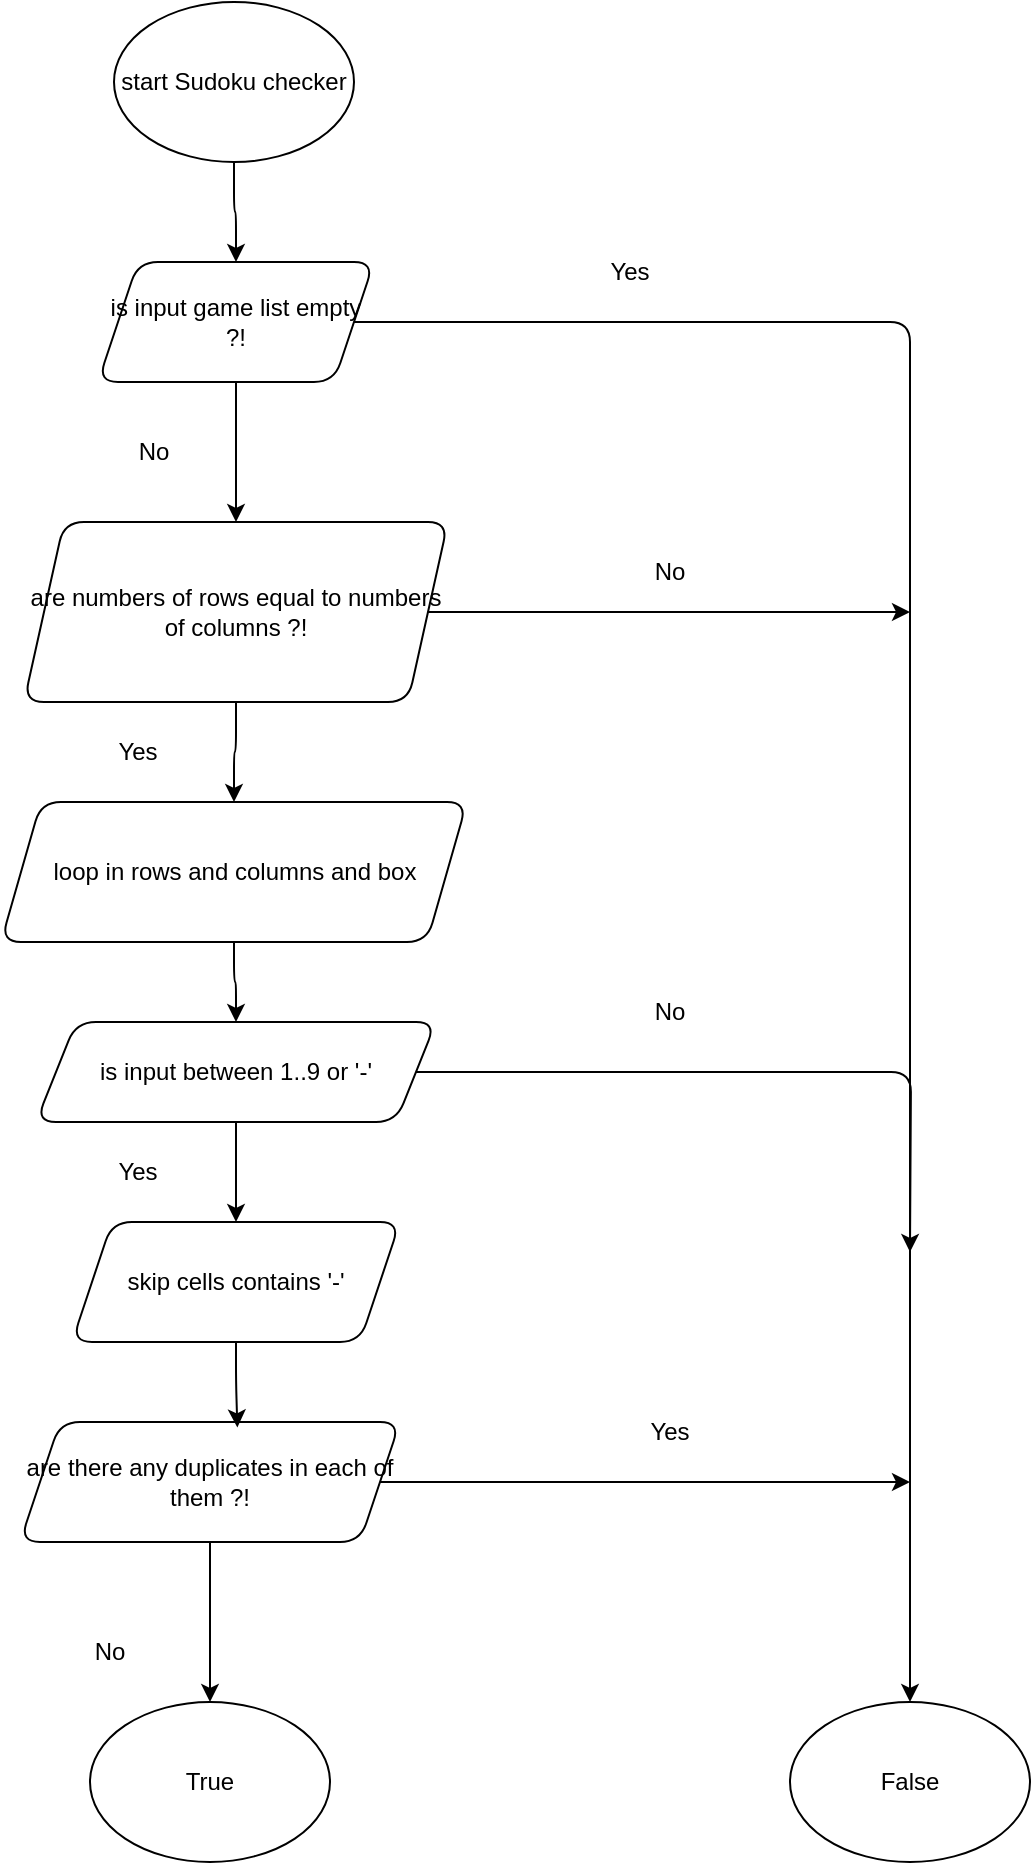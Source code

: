 <mxfile version="26.2.5">
  <diagram id="C5RBs43oDa-KdzZeNtuy" name="Page-1">
    <mxGraphModel dx="1853" dy="1702" grid="1" gridSize="10" guides="1" tooltips="1" connect="1" arrows="1" fold="1" page="1" pageScale="1" pageWidth="827" pageHeight="1169" background="light-dark(#FFFFFF,#000000)" math="0" shadow="0">
      <root>
        <mxCell id="WIyWlLk6GJQsqaUBKTNV-0" />
        <mxCell id="WIyWlLk6GJQsqaUBKTNV-1" parent="WIyWlLk6GJQsqaUBKTNV-0" />
        <mxCell id="gX2V6tMiRpIjMi5Zaf3G-14" value="" style="edgeStyle=orthogonalEdgeStyle;rounded=1;orthogonalLoop=1;jettySize=auto;html=1;" parent="WIyWlLk6GJQsqaUBKTNV-1" source="gX2V6tMiRpIjMi5Zaf3G-0" target="gX2V6tMiRpIjMi5Zaf3G-11" edge="1">
          <mxGeometry relative="1" as="geometry" />
        </mxCell>
        <mxCell id="gX2V6tMiRpIjMi5Zaf3G-0" value="start Sudoku checker" style="ellipse;whiteSpace=wrap;html=1;rounded=1;" parent="WIyWlLk6GJQsqaUBKTNV-1" vertex="1">
          <mxGeometry x="-508" y="-290" width="120" height="80" as="geometry" />
        </mxCell>
        <mxCell id="gX2V6tMiRpIjMi5Zaf3G-17" value="" style="edgeStyle=orthogonalEdgeStyle;rounded=1;orthogonalLoop=1;jettySize=auto;html=1;" parent="WIyWlLk6GJQsqaUBKTNV-1" source="gX2V6tMiRpIjMi5Zaf3G-5" target="gX2V6tMiRpIjMi5Zaf3G-6" edge="1">
          <mxGeometry relative="1" as="geometry" />
        </mxCell>
        <mxCell id="GnE3_cOFy9U_F-tVZtUl-3" style="edgeStyle=orthogonalEdgeStyle;rounded=1;orthogonalLoop=1;jettySize=auto;html=1;" edge="1" parent="WIyWlLk6GJQsqaUBKTNV-1" source="gX2V6tMiRpIjMi5Zaf3G-5">
          <mxGeometry relative="1" as="geometry">
            <mxPoint x="-110" y="15" as="targetPoint" />
          </mxGeometry>
        </mxCell>
        <mxCell id="gX2V6tMiRpIjMi5Zaf3G-5" value="are numbers of rows equal to numbers of columns ?!" style="shape=parallelogram;perimeter=parallelogramPerimeter;whiteSpace=wrap;html=1;fixedSize=1;rounded=1;" parent="WIyWlLk6GJQsqaUBKTNV-1" vertex="1">
          <mxGeometry x="-553" y="-30" width="212" height="90" as="geometry" />
        </mxCell>
        <mxCell id="GnE3_cOFy9U_F-tVZtUl-5" style="edgeStyle=orthogonalEdgeStyle;rounded=1;orthogonalLoop=1;jettySize=auto;html=1;" edge="1" parent="WIyWlLk6GJQsqaUBKTNV-1" source="gX2V6tMiRpIjMi5Zaf3G-6" target="gX2V6tMiRpIjMi5Zaf3G-8">
          <mxGeometry relative="1" as="geometry" />
        </mxCell>
        <mxCell id="gX2V6tMiRpIjMi5Zaf3G-6" value="loop in rows and columns and box" style="shape=parallelogram;perimeter=parallelogramPerimeter;whiteSpace=wrap;html=1;fixedSize=1;rounded=1;" parent="WIyWlLk6GJQsqaUBKTNV-1" vertex="1">
          <mxGeometry x="-564.5" y="110" width="233" height="70" as="geometry" />
        </mxCell>
        <mxCell id="GnE3_cOFy9U_F-tVZtUl-11" style="edgeStyle=orthogonalEdgeStyle;rounded=1;orthogonalLoop=1;jettySize=auto;html=1;entryX=0.5;entryY=0;entryDx=0;entryDy=0;" edge="1" parent="WIyWlLk6GJQsqaUBKTNV-1" source="gX2V6tMiRpIjMi5Zaf3G-7" target="gX2V6tMiRpIjMi5Zaf3G-13">
          <mxGeometry relative="1" as="geometry" />
        </mxCell>
        <mxCell id="GnE3_cOFy9U_F-tVZtUl-14" style="edgeStyle=orthogonalEdgeStyle;rounded=1;orthogonalLoop=1;jettySize=auto;html=1;" edge="1" parent="WIyWlLk6GJQsqaUBKTNV-1" source="gX2V6tMiRpIjMi5Zaf3G-7">
          <mxGeometry relative="1" as="geometry">
            <mxPoint x="-110" y="450" as="targetPoint" />
          </mxGeometry>
        </mxCell>
        <mxCell id="gX2V6tMiRpIjMi5Zaf3G-7" value="are there any duplicates in each of them ?!" style="shape=parallelogram;perimeter=parallelogramPerimeter;whiteSpace=wrap;html=1;fixedSize=1;rounded=1;" parent="WIyWlLk6GJQsqaUBKTNV-1" vertex="1">
          <mxGeometry x="-555" y="420" width="190" height="60" as="geometry" />
        </mxCell>
        <mxCell id="gX2V6tMiRpIjMi5Zaf3G-41" style="edgeStyle=orthogonalEdgeStyle;rounded=1;orthogonalLoop=1;jettySize=auto;html=1;" parent="WIyWlLk6GJQsqaUBKTNV-1" source="gX2V6tMiRpIjMi5Zaf3G-8" edge="1">
          <mxGeometry relative="1" as="geometry">
            <mxPoint x="-110" y="335" as="targetPoint" />
          </mxGeometry>
        </mxCell>
        <mxCell id="GnE3_cOFy9U_F-tVZtUl-9" style="edgeStyle=orthogonalEdgeStyle;rounded=1;orthogonalLoop=1;jettySize=auto;html=1;" edge="1" parent="WIyWlLk6GJQsqaUBKTNV-1" source="gX2V6tMiRpIjMi5Zaf3G-8" target="GnE3_cOFy9U_F-tVZtUl-7">
          <mxGeometry relative="1" as="geometry" />
        </mxCell>
        <mxCell id="gX2V6tMiRpIjMi5Zaf3G-8" value="is input between 1..9 or &#39;-&#39;" style="shape=parallelogram;perimeter=parallelogramPerimeter;whiteSpace=wrap;html=1;fixedSize=1;rounded=1;" parent="WIyWlLk6GJQsqaUBKTNV-1" vertex="1">
          <mxGeometry x="-547" y="220" width="200" height="50" as="geometry" />
        </mxCell>
        <mxCell id="gX2V6tMiRpIjMi5Zaf3G-16" value="" style="edgeStyle=orthogonalEdgeStyle;rounded=1;orthogonalLoop=1;jettySize=auto;html=1;" parent="WIyWlLk6GJQsqaUBKTNV-1" source="gX2V6tMiRpIjMi5Zaf3G-11" target="gX2V6tMiRpIjMi5Zaf3G-5" edge="1">
          <mxGeometry relative="1" as="geometry" />
        </mxCell>
        <mxCell id="gX2V6tMiRpIjMi5Zaf3G-35" style="edgeStyle=orthogonalEdgeStyle;rounded=1;orthogonalLoop=1;jettySize=auto;html=1;entryX=0.5;entryY=0;entryDx=0;entryDy=0;" parent="WIyWlLk6GJQsqaUBKTNV-1" source="gX2V6tMiRpIjMi5Zaf3G-11" target="gX2V6tMiRpIjMi5Zaf3G-34" edge="1">
          <mxGeometry relative="1" as="geometry" />
        </mxCell>
        <mxCell id="gX2V6tMiRpIjMi5Zaf3G-11" value="is input game list empty ?!" style="shape=parallelogram;perimeter=parallelogramPerimeter;whiteSpace=wrap;html=1;fixedSize=1;rounded=1;" parent="WIyWlLk6GJQsqaUBKTNV-1" vertex="1">
          <mxGeometry x="-516" y="-160" width="138" height="60" as="geometry" />
        </mxCell>
        <mxCell id="gX2V6tMiRpIjMi5Zaf3G-13" value="True" style="ellipse;whiteSpace=wrap;html=1;rounded=1;" parent="WIyWlLk6GJQsqaUBKTNV-1" vertex="1">
          <mxGeometry x="-520" y="560" width="120" height="80" as="geometry" />
        </mxCell>
        <mxCell id="gX2V6tMiRpIjMi5Zaf3G-25" value="No" style="text;strokeColor=none;align=center;fillColor=none;html=1;verticalAlign=middle;whiteSpace=wrap;rounded=1;" parent="WIyWlLk6GJQsqaUBKTNV-1" vertex="1">
          <mxGeometry x="-518" y="-80" width="60" height="30" as="geometry" />
        </mxCell>
        <mxCell id="gX2V6tMiRpIjMi5Zaf3G-33" value="No" style="text;strokeColor=none;align=center;fillColor=none;html=1;verticalAlign=middle;whiteSpace=wrap;rounded=1;" parent="WIyWlLk6GJQsqaUBKTNV-1" vertex="1">
          <mxGeometry x="-540" y="520" width="60" height="30" as="geometry" />
        </mxCell>
        <mxCell id="gX2V6tMiRpIjMi5Zaf3G-34" value="False" style="ellipse;whiteSpace=wrap;html=1;rounded=1;" parent="WIyWlLk6GJQsqaUBKTNV-1" vertex="1">
          <mxGeometry x="-170" y="560" width="120" height="80" as="geometry" />
        </mxCell>
        <mxCell id="gX2V6tMiRpIjMi5Zaf3G-36" value="Yes" style="text;strokeColor=none;align=center;fillColor=none;html=1;verticalAlign=middle;whiteSpace=wrap;rounded=1;" parent="WIyWlLk6GJQsqaUBKTNV-1" vertex="1">
          <mxGeometry x="-280" y="-170" width="60" height="30" as="geometry" />
        </mxCell>
        <mxCell id="gX2V6tMiRpIjMi5Zaf3G-40" value="No" style="text;strokeColor=none;align=center;fillColor=none;html=1;verticalAlign=middle;whiteSpace=wrap;rounded=1;" parent="WIyWlLk6GJQsqaUBKTNV-1" vertex="1">
          <mxGeometry x="-260" y="-20" width="60" height="30" as="geometry" />
        </mxCell>
        <mxCell id="GnE3_cOFy9U_F-tVZtUl-1" value="Yes" style="text;strokeColor=none;align=center;fillColor=none;html=1;verticalAlign=middle;whiteSpace=wrap;rounded=1;" vertex="1" parent="WIyWlLk6GJQsqaUBKTNV-1">
          <mxGeometry x="-526" y="70" width="60" height="30" as="geometry" />
        </mxCell>
        <mxCell id="GnE3_cOFy9U_F-tVZtUl-4" value="Yes" style="text;strokeColor=none;align=center;fillColor=none;html=1;verticalAlign=middle;whiteSpace=wrap;rounded=1;" vertex="1" parent="WIyWlLk6GJQsqaUBKTNV-1">
          <mxGeometry x="-526" y="280" width="60" height="30" as="geometry" />
        </mxCell>
        <mxCell id="GnE3_cOFy9U_F-tVZtUl-7" value="skip cells contains &#39;-&#39;" style="shape=parallelogram;perimeter=parallelogramPerimeter;whiteSpace=wrap;html=1;fixedSize=1;rounded=1;" vertex="1" parent="WIyWlLk6GJQsqaUBKTNV-1">
          <mxGeometry x="-529" y="320" width="164" height="60" as="geometry" />
        </mxCell>
        <mxCell id="GnE3_cOFy9U_F-tVZtUl-10" style="edgeStyle=orthogonalEdgeStyle;rounded=1;orthogonalLoop=1;jettySize=auto;html=1;entryX=0.572;entryY=0.045;entryDx=0;entryDy=0;entryPerimeter=0;" edge="1" parent="WIyWlLk6GJQsqaUBKTNV-1" source="GnE3_cOFy9U_F-tVZtUl-7" target="gX2V6tMiRpIjMi5Zaf3G-7">
          <mxGeometry relative="1" as="geometry" />
        </mxCell>
        <mxCell id="GnE3_cOFy9U_F-tVZtUl-13" value="No" style="text;strokeColor=none;align=center;fillColor=none;html=1;verticalAlign=middle;whiteSpace=wrap;rounded=1;" vertex="1" parent="WIyWlLk6GJQsqaUBKTNV-1">
          <mxGeometry x="-260" y="200" width="60" height="30" as="geometry" />
        </mxCell>
        <mxCell id="GnE3_cOFy9U_F-tVZtUl-15" value="Yes" style="text;strokeColor=none;align=center;fillColor=none;html=1;verticalAlign=middle;whiteSpace=wrap;rounded=1;" vertex="1" parent="WIyWlLk6GJQsqaUBKTNV-1">
          <mxGeometry x="-260" y="410" width="60" height="30" as="geometry" />
        </mxCell>
      </root>
    </mxGraphModel>
  </diagram>
</mxfile>
